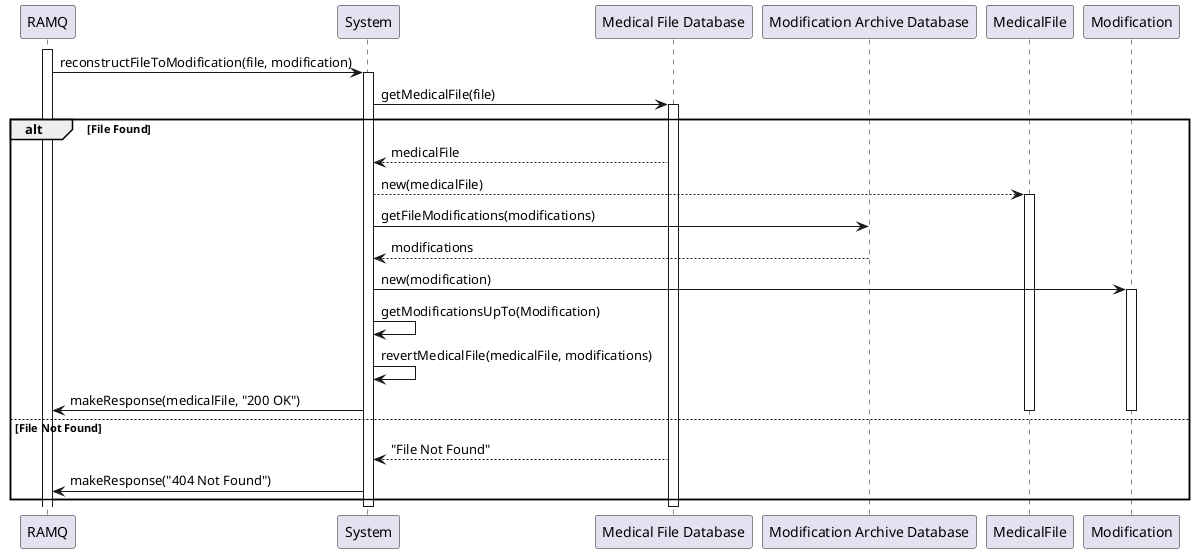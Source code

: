 @startuml

participant "RAMQ" as RAMQ
participant "System" as System
participant "Medical File Database" as MedicalFileDatabase
participant "Modification Archive Database" as ModificationArchiveDatabase

activate RAMQ
RAMQ -> System: reconstructFileToModification(file, modification)
activate System
System -> MedicalFileDatabase: getMedicalFile(file)
activate MedicalFileDatabase
alt File Found
    MedicalFileDatabase --> System: medicalFile
    System --> MedicalFile: new(medicalFile)
    activate MedicalFile
    System -> ModificationArchiveDatabase: getFileModifications(modifications)
    ModificationArchiveDatabase --> System: modifications
    System -> Modification: new(modification)
    activate Modification
    System -> System : getModificationsUpTo(Modification)
    System -> System : revertMedicalFile(medicalFile, modifications)
    System -> RAMQ: makeResponse(medicalFile, "200 OK")
    deactivate Modification
    deactivate MedicalFile
else File Not Found
    MedicalFileDatabase --> System: "File Not Found"
    System -> RAMQ: makeResponse("404 Not Found")
end
deactivate MedicalFileDatabase
deactivate System

@enduml
